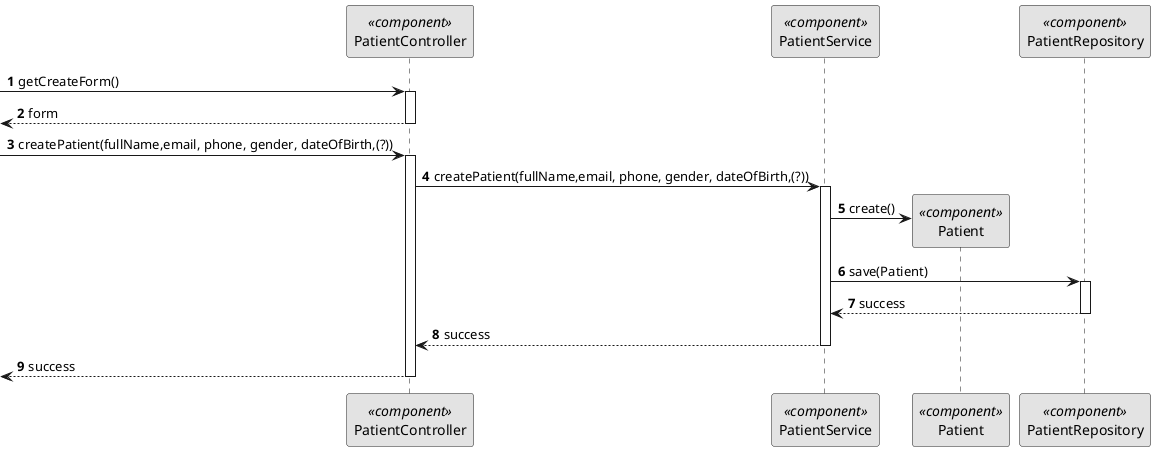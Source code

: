 @startuml 5.1.1
skinparam monochrome true
skinparam packageStyle rectangle
skinparam shadowing false

autonumber

participant "PatientController" as CTRL <<component>>
participant "PatientService" as SERV <<component>>
participant "Patient" as DOM <<component>>
participant "PatientRepository" as REPO <<component>>


 -> CTRL: getCreateForm()
activate CTRL
<-- CTRL  : form
deactivate CTRL

-> CTRL: createPatient(fullName,email, phone, gender, dateOfBirth,(?))
activate CTRL
CTRL -> SERV: createPatient(fullName,email, phone, gender, dateOfBirth,(?))
activate SERV
SERV -> DOM**: create()
SERV -> REPO: save(Patient)
activate REPO
REPO --> SERV: success
deactivate REPO
SERV --> CTRL: success
deactivate SERV
<-- CTRL: success
deactivate CTRL




@enduml
